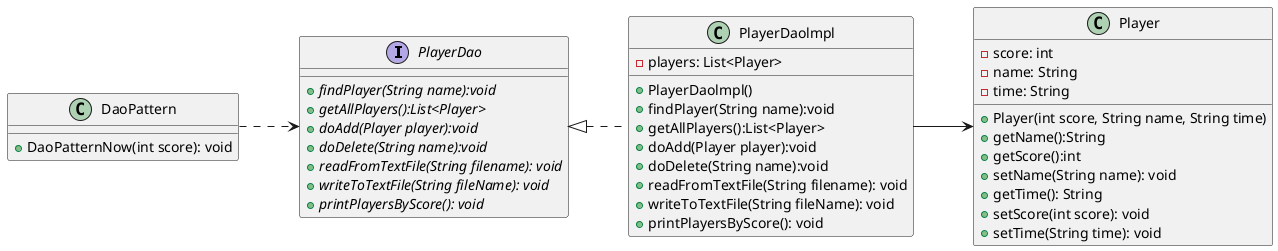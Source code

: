@startuml
'https://plantuml.com/class-diagram

left to right direction
interface PlayerDao
class DaoPattern
class Player
class PlayerDaolmpl



class Player {
    - score: int
    - name: String
    - time: String
    + Player(int score, String name, String time)
    + getName():String
    + getScore():int
    + setName(String name): void
    + getTime(): String
    + setScore(int score): void
    + setTime(String time): void
}

interface PlayerDao {
    + {abstract} findPlayer(String name):void
    + {abstract} getAllPlayers():List<Player>
    + {abstract} doAdd(Player player):void
    + {abstract} doDelete(String name):void
    + {abstract} readFromTextFile(String filename): void
    + {abstract} writeToTextFile(String fileName): void
    + {abstract} printPlayersByScore(): void
}

class PlayerDaolmpl{
    - players: List<Player>
    + PlayerDaolmpl()
    + findPlayer(String name):void
    +  getAllPlayers():List<Player>
    +  doAdd(Player player):void
    +  doDelete(String name):void
    +  readFromTextFile(String filename): void
    + writeToTextFile(String fileName): void
    + printPlayersByScore(): void
}

class DaoPattern {
    + DaoPatternNow(int score): void
}

PlayerDaolmpl --> Player
PlayerDao <|.. PlayerDaolmpl
DaoPattern ..> PlayerDao


@enduml